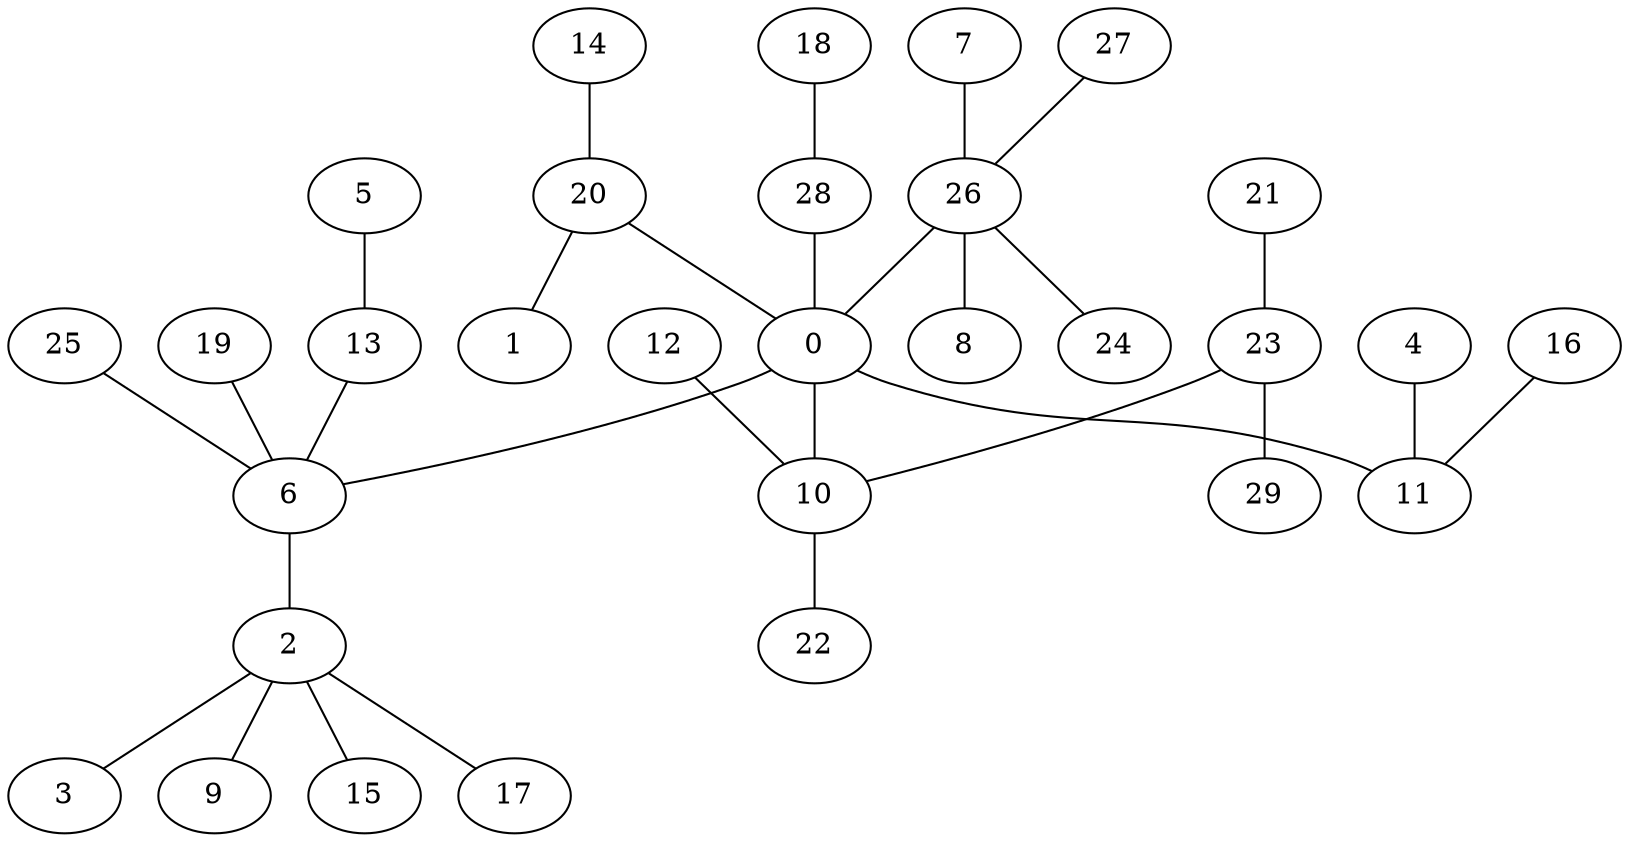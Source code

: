 graph BFS_grafoGilbert_30_10  {
0;
6;
10;
11;
20;
26;
28;
2;
13;
19;
25;
22;
12;
23;
4;
16;
14;
1;
7;
8;
24;
27;
18;
3;
9;
15;
17;
5;
21;
29;
0 -- 6;
0 -- 10;
0 -- 11;
20 -- 0;
26 -- 0;
28 -- 0;
6 -- 2;
13 -- 6;
19 -- 6;
25 -- 6;
10 -- 22;
12 -- 10;
23 -- 10;
4 -- 11;
16 -- 11;
14 -- 20;
20 -- 1;
7 -- 26;
26 -- 8;
26 -- 24;
27 -- 26;
18 -- 28;
2 -- 3;
2 -- 9;
2 -- 15;
2 -- 17;
5 -- 13;
21 -- 23;
23 -- 29;
}